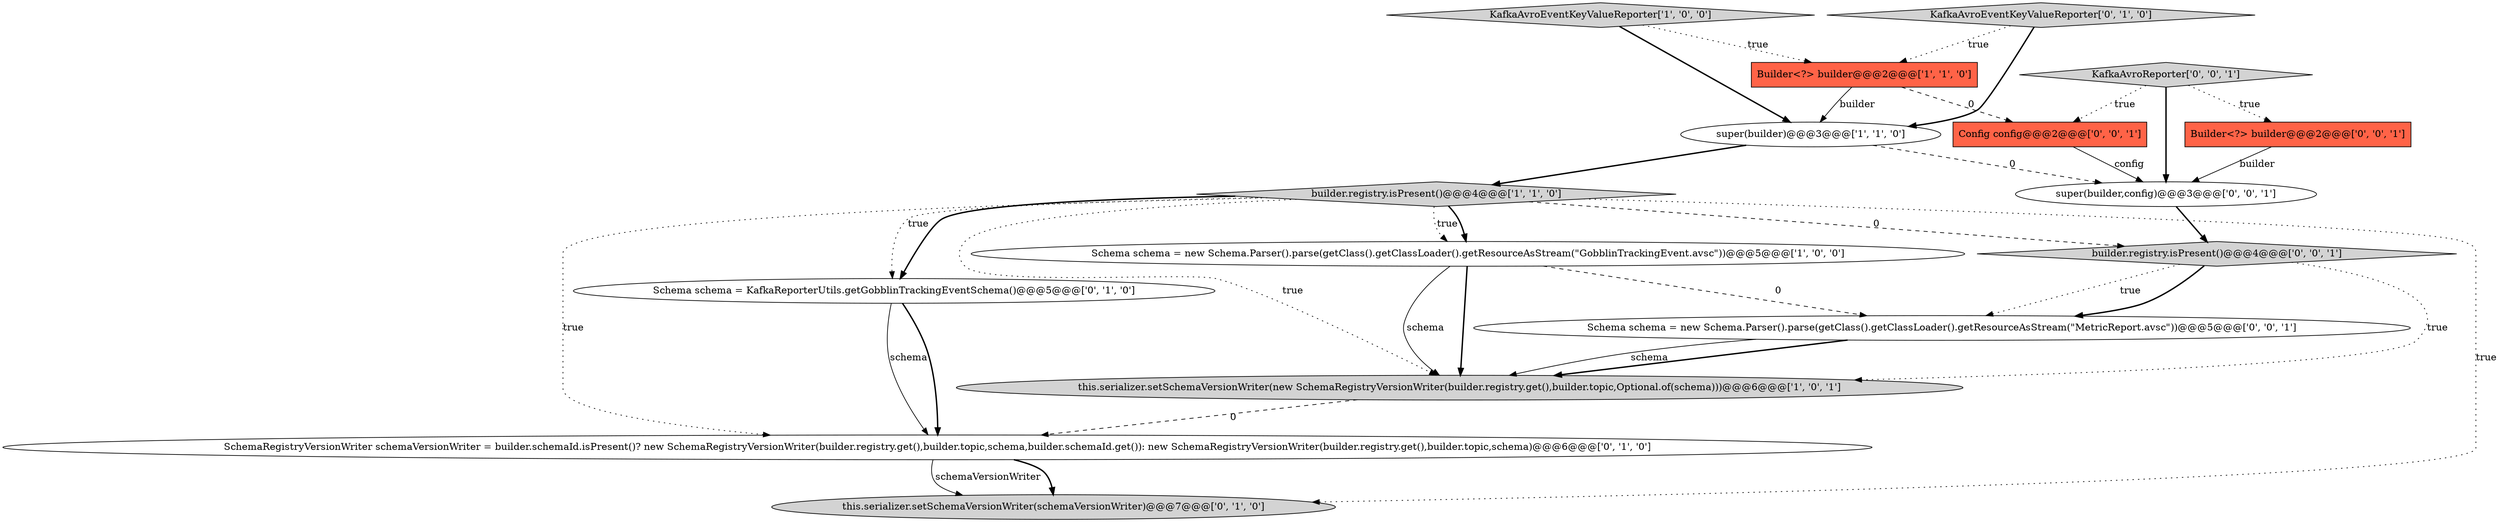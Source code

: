 digraph {
11 [style = filled, label = "Schema schema = new Schema.Parser().parse(getClass().getClassLoader().getResourceAsStream(\"MetricReport.avsc\"))@@@5@@@['0', '0', '1']", fillcolor = white, shape = ellipse image = "AAA0AAABBB3BBB"];
1 [style = filled, label = "this.serializer.setSchemaVersionWriter(new SchemaRegistryVersionWriter(builder.registry.get(),builder.topic,Optional.of(schema)))@@@6@@@['1', '0', '1']", fillcolor = lightgray, shape = ellipse image = "AAA0AAABBB1BBB"];
2 [style = filled, label = "super(builder)@@@3@@@['1', '1', '0']", fillcolor = white, shape = ellipse image = "AAA0AAABBB1BBB"];
9 [style = filled, label = "Schema schema = KafkaReporterUtils.getGobblinTrackingEventSchema()@@@5@@@['0', '1', '0']", fillcolor = white, shape = ellipse image = "AAA0AAABBB2BBB"];
13 [style = filled, label = "super(builder,config)@@@3@@@['0', '0', '1']", fillcolor = white, shape = ellipse image = "AAA0AAABBB3BBB"];
4 [style = filled, label = "builder.registry.isPresent()@@@4@@@['1', '1', '0']", fillcolor = lightgray, shape = diamond image = "AAA0AAABBB1BBB"];
7 [style = filled, label = "SchemaRegistryVersionWriter schemaVersionWriter = builder.schemaId.isPresent()? new SchemaRegistryVersionWriter(builder.registry.get(),builder.topic,schema,builder.schemaId.get()): new SchemaRegistryVersionWriter(builder.registry.get(),builder.topic,schema)@@@6@@@['0', '1', '0']", fillcolor = white, shape = ellipse image = "AAA1AAABBB2BBB"];
8 [style = filled, label = "this.serializer.setSchemaVersionWriter(schemaVersionWriter)@@@7@@@['0', '1', '0']", fillcolor = lightgray, shape = ellipse image = "AAA1AAABBB2BBB"];
3 [style = filled, label = "Builder<?> builder@@@2@@@['1', '1', '0']", fillcolor = tomato, shape = box image = "AAA0AAABBB1BBB"];
10 [style = filled, label = "Builder<?> builder@@@2@@@['0', '0', '1']", fillcolor = tomato, shape = box image = "AAA0AAABBB3BBB"];
6 [style = filled, label = "KafkaAvroEventKeyValueReporter['0', '1', '0']", fillcolor = lightgray, shape = diamond image = "AAA0AAABBB2BBB"];
14 [style = filled, label = "KafkaAvroReporter['0', '0', '1']", fillcolor = lightgray, shape = diamond image = "AAA0AAABBB3BBB"];
15 [style = filled, label = "builder.registry.isPresent()@@@4@@@['0', '0', '1']", fillcolor = lightgray, shape = diamond image = "AAA0AAABBB3BBB"];
12 [style = filled, label = "Config config@@@2@@@['0', '0', '1']", fillcolor = tomato, shape = box image = "AAA0AAABBB3BBB"];
5 [style = filled, label = "KafkaAvroEventKeyValueReporter['1', '0', '0']", fillcolor = lightgray, shape = diamond image = "AAA0AAABBB1BBB"];
0 [style = filled, label = "Schema schema = new Schema.Parser().parse(getClass().getClassLoader().getResourceAsStream(\"GobblinTrackingEvent.avsc\"))@@@5@@@['1', '0', '0']", fillcolor = white, shape = ellipse image = "AAA0AAABBB1BBB"];
0->1 [style = solid, label="schema"];
5->2 [style = bold, label=""];
13->15 [style = bold, label=""];
7->8 [style = bold, label=""];
2->4 [style = bold, label=""];
10->13 [style = solid, label="builder"];
15->1 [style = dotted, label="true"];
5->3 [style = dotted, label="true"];
4->7 [style = dotted, label="true"];
3->2 [style = solid, label="builder"];
14->13 [style = bold, label=""];
4->15 [style = dashed, label="0"];
15->11 [style = dotted, label="true"];
11->1 [style = bold, label=""];
4->1 [style = dotted, label="true"];
4->0 [style = dotted, label="true"];
14->12 [style = dotted, label="true"];
0->1 [style = bold, label=""];
6->2 [style = bold, label=""];
4->8 [style = dotted, label="true"];
1->7 [style = dashed, label="0"];
12->13 [style = solid, label="config"];
0->11 [style = dashed, label="0"];
15->11 [style = bold, label=""];
4->9 [style = bold, label=""];
14->10 [style = dotted, label="true"];
6->3 [style = dotted, label="true"];
4->9 [style = dotted, label="true"];
9->7 [style = solid, label="schema"];
3->12 [style = dashed, label="0"];
11->1 [style = solid, label="schema"];
4->0 [style = bold, label=""];
2->13 [style = dashed, label="0"];
7->8 [style = solid, label="schemaVersionWriter"];
9->7 [style = bold, label=""];
}
